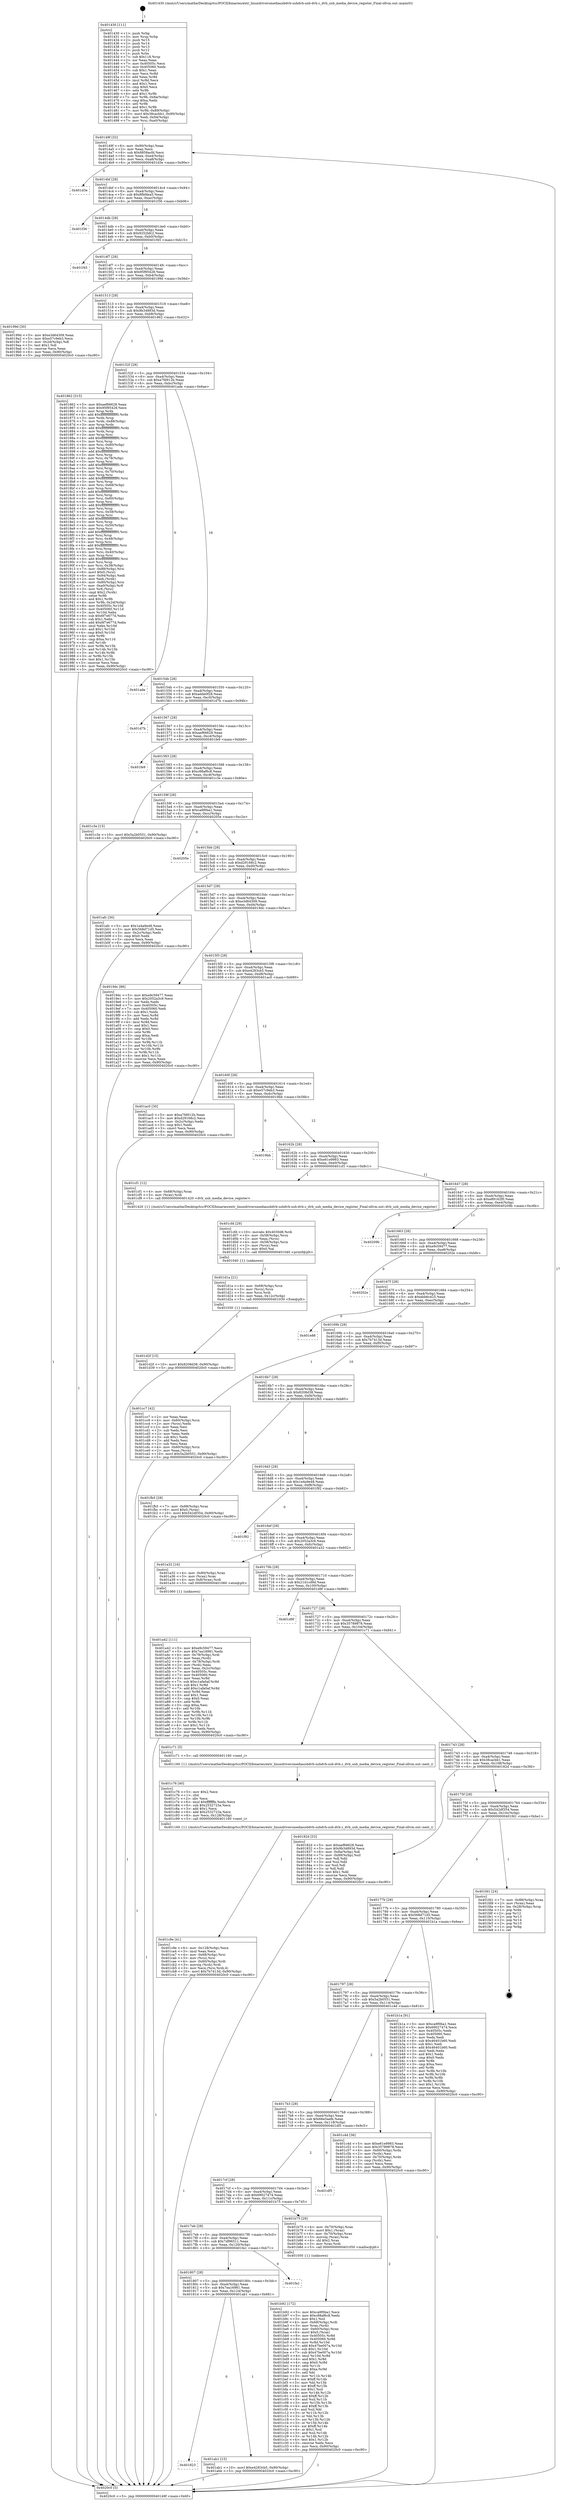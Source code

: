 digraph "0x401430" {
  label = "0x401430 (/mnt/c/Users/mathe/Desktop/tcc/POCII/binaries/extr_linuxdriversmediausbdvb-usbdvb-usb-dvb.c_dvb_usb_media_device_register_Final-ollvm.out::main(0))"
  labelloc = "t"
  node[shape=record]

  Entry [label="",width=0.3,height=0.3,shape=circle,fillcolor=black,style=filled]
  "0x40149f" [label="{
     0x40149f [32]\l
     | [instrs]\l
     &nbsp;&nbsp;0x40149f \<+6\>: mov -0x90(%rbp),%eax\l
     &nbsp;&nbsp;0x4014a5 \<+2\>: mov %eax,%ecx\l
     &nbsp;&nbsp;0x4014a7 \<+6\>: sub $0x8858acfd,%ecx\l
     &nbsp;&nbsp;0x4014ad \<+6\>: mov %eax,-0xa4(%rbp)\l
     &nbsp;&nbsp;0x4014b3 \<+6\>: mov %ecx,-0xa8(%rbp)\l
     &nbsp;&nbsp;0x4014b9 \<+6\>: je 0000000000401d3e \<main+0x90e\>\l
  }"]
  "0x401d3e" [label="{
     0x401d3e\l
  }", style=dashed]
  "0x4014bf" [label="{
     0x4014bf [28]\l
     | [instrs]\l
     &nbsp;&nbsp;0x4014bf \<+5\>: jmp 00000000004014c4 \<main+0x94\>\l
     &nbsp;&nbsp;0x4014c4 \<+6\>: mov -0xa4(%rbp),%eax\l
     &nbsp;&nbsp;0x4014ca \<+5\>: sub $0x8fbfdea5,%eax\l
     &nbsp;&nbsp;0x4014cf \<+6\>: mov %eax,-0xac(%rbp)\l
     &nbsp;&nbsp;0x4014d5 \<+6\>: je 0000000000401f36 \<main+0xb06\>\l
  }"]
  Exit [label="",width=0.3,height=0.3,shape=circle,fillcolor=black,style=filled,peripheries=2]
  "0x401f36" [label="{
     0x401f36\l
  }", style=dashed]
  "0x4014db" [label="{
     0x4014db [28]\l
     | [instrs]\l
     &nbsp;&nbsp;0x4014db \<+5\>: jmp 00000000004014e0 \<main+0xb0\>\l
     &nbsp;&nbsp;0x4014e0 \<+6\>: mov -0xa4(%rbp),%eax\l
     &nbsp;&nbsp;0x4014e6 \<+5\>: sub $0x9252bfc2,%eax\l
     &nbsp;&nbsp;0x4014eb \<+6\>: mov %eax,-0xb0(%rbp)\l
     &nbsp;&nbsp;0x4014f1 \<+6\>: je 0000000000401f45 \<main+0xb15\>\l
  }"]
  "0x401d2f" [label="{
     0x401d2f [15]\l
     | [instrs]\l
     &nbsp;&nbsp;0x401d2f \<+10\>: movl $0x8208d38,-0x90(%rbp)\l
     &nbsp;&nbsp;0x401d39 \<+5\>: jmp 00000000004020c0 \<main+0xc90\>\l
  }"]
  "0x401f45" [label="{
     0x401f45\l
  }", style=dashed]
  "0x4014f7" [label="{
     0x4014f7 [28]\l
     | [instrs]\l
     &nbsp;&nbsp;0x4014f7 \<+5\>: jmp 00000000004014fc \<main+0xcc\>\l
     &nbsp;&nbsp;0x4014fc \<+6\>: mov -0xa4(%rbp),%eax\l
     &nbsp;&nbsp;0x401502 \<+5\>: sub $0x95f95428,%eax\l
     &nbsp;&nbsp;0x401507 \<+6\>: mov %eax,-0xb4(%rbp)\l
     &nbsp;&nbsp;0x40150d \<+6\>: je 000000000040199d \<main+0x56d\>\l
  }"]
  "0x401d1a" [label="{
     0x401d1a [21]\l
     | [instrs]\l
     &nbsp;&nbsp;0x401d1a \<+4\>: mov -0x68(%rbp),%rcx\l
     &nbsp;&nbsp;0x401d1e \<+3\>: mov (%rcx),%rcx\l
     &nbsp;&nbsp;0x401d21 \<+3\>: mov %rcx,%rdi\l
     &nbsp;&nbsp;0x401d24 \<+6\>: mov %eax,-0x12c(%rbp)\l
     &nbsp;&nbsp;0x401d2a \<+5\>: call 0000000000401030 \<free@plt\>\l
     | [calls]\l
     &nbsp;&nbsp;0x401030 \{1\} (unknown)\l
  }"]
  "0x40199d" [label="{
     0x40199d [30]\l
     | [instrs]\l
     &nbsp;&nbsp;0x40199d \<+5\>: mov $0xe3d64309,%eax\l
     &nbsp;&nbsp;0x4019a2 \<+5\>: mov $0xe57c9eb3,%ecx\l
     &nbsp;&nbsp;0x4019a7 \<+3\>: mov -0x2d(%rbp),%dl\l
     &nbsp;&nbsp;0x4019aa \<+3\>: test $0x1,%dl\l
     &nbsp;&nbsp;0x4019ad \<+3\>: cmovne %ecx,%eax\l
     &nbsp;&nbsp;0x4019b0 \<+6\>: mov %eax,-0x90(%rbp)\l
     &nbsp;&nbsp;0x4019b6 \<+5\>: jmp 00000000004020c0 \<main+0xc90\>\l
  }"]
  "0x401513" [label="{
     0x401513 [28]\l
     | [instrs]\l
     &nbsp;&nbsp;0x401513 \<+5\>: jmp 0000000000401518 \<main+0xe8\>\l
     &nbsp;&nbsp;0x401518 \<+6\>: mov -0xa4(%rbp),%eax\l
     &nbsp;&nbsp;0x40151e \<+5\>: sub $0x9b34893d,%eax\l
     &nbsp;&nbsp;0x401523 \<+6\>: mov %eax,-0xb8(%rbp)\l
     &nbsp;&nbsp;0x401529 \<+6\>: je 0000000000401862 \<main+0x432\>\l
  }"]
  "0x401cfd" [label="{
     0x401cfd [29]\l
     | [instrs]\l
     &nbsp;&nbsp;0x401cfd \<+10\>: movabs $0x4030d6,%rdi\l
     &nbsp;&nbsp;0x401d07 \<+4\>: mov -0x58(%rbp),%rcx\l
     &nbsp;&nbsp;0x401d0b \<+2\>: mov %eax,(%rcx)\l
     &nbsp;&nbsp;0x401d0d \<+4\>: mov -0x58(%rbp),%rcx\l
     &nbsp;&nbsp;0x401d11 \<+2\>: mov (%rcx),%esi\l
     &nbsp;&nbsp;0x401d13 \<+2\>: mov $0x0,%al\l
     &nbsp;&nbsp;0x401d15 \<+5\>: call 0000000000401040 \<printf@plt\>\l
     | [calls]\l
     &nbsp;&nbsp;0x401040 \{1\} (unknown)\l
  }"]
  "0x401862" [label="{
     0x401862 [315]\l
     | [instrs]\l
     &nbsp;&nbsp;0x401862 \<+5\>: mov $0xaef66628,%eax\l
     &nbsp;&nbsp;0x401867 \<+5\>: mov $0x95f95428,%ecx\l
     &nbsp;&nbsp;0x40186c \<+3\>: mov %rsp,%rdx\l
     &nbsp;&nbsp;0x40186f \<+4\>: add $0xfffffffffffffff0,%rdx\l
     &nbsp;&nbsp;0x401873 \<+3\>: mov %rdx,%rsp\l
     &nbsp;&nbsp;0x401876 \<+7\>: mov %rdx,-0x88(%rbp)\l
     &nbsp;&nbsp;0x40187d \<+3\>: mov %rsp,%rdx\l
     &nbsp;&nbsp;0x401880 \<+4\>: add $0xfffffffffffffff0,%rdx\l
     &nbsp;&nbsp;0x401884 \<+3\>: mov %rdx,%rsp\l
     &nbsp;&nbsp;0x401887 \<+3\>: mov %rsp,%rsi\l
     &nbsp;&nbsp;0x40188a \<+4\>: add $0xfffffffffffffff0,%rsi\l
     &nbsp;&nbsp;0x40188e \<+3\>: mov %rsi,%rsp\l
     &nbsp;&nbsp;0x401891 \<+4\>: mov %rsi,-0x80(%rbp)\l
     &nbsp;&nbsp;0x401895 \<+3\>: mov %rsp,%rsi\l
     &nbsp;&nbsp;0x401898 \<+4\>: add $0xfffffffffffffff0,%rsi\l
     &nbsp;&nbsp;0x40189c \<+3\>: mov %rsi,%rsp\l
     &nbsp;&nbsp;0x40189f \<+4\>: mov %rsi,-0x78(%rbp)\l
     &nbsp;&nbsp;0x4018a3 \<+3\>: mov %rsp,%rsi\l
     &nbsp;&nbsp;0x4018a6 \<+4\>: add $0xfffffffffffffff0,%rsi\l
     &nbsp;&nbsp;0x4018aa \<+3\>: mov %rsi,%rsp\l
     &nbsp;&nbsp;0x4018ad \<+4\>: mov %rsi,-0x70(%rbp)\l
     &nbsp;&nbsp;0x4018b1 \<+3\>: mov %rsp,%rsi\l
     &nbsp;&nbsp;0x4018b4 \<+4\>: add $0xfffffffffffffff0,%rsi\l
     &nbsp;&nbsp;0x4018b8 \<+3\>: mov %rsi,%rsp\l
     &nbsp;&nbsp;0x4018bb \<+4\>: mov %rsi,-0x68(%rbp)\l
     &nbsp;&nbsp;0x4018bf \<+3\>: mov %rsp,%rsi\l
     &nbsp;&nbsp;0x4018c2 \<+4\>: add $0xfffffffffffffff0,%rsi\l
     &nbsp;&nbsp;0x4018c6 \<+3\>: mov %rsi,%rsp\l
     &nbsp;&nbsp;0x4018c9 \<+4\>: mov %rsi,-0x60(%rbp)\l
     &nbsp;&nbsp;0x4018cd \<+3\>: mov %rsp,%rsi\l
     &nbsp;&nbsp;0x4018d0 \<+4\>: add $0xfffffffffffffff0,%rsi\l
     &nbsp;&nbsp;0x4018d4 \<+3\>: mov %rsi,%rsp\l
     &nbsp;&nbsp;0x4018d7 \<+4\>: mov %rsi,-0x58(%rbp)\l
     &nbsp;&nbsp;0x4018db \<+3\>: mov %rsp,%rsi\l
     &nbsp;&nbsp;0x4018de \<+4\>: add $0xfffffffffffffff0,%rsi\l
     &nbsp;&nbsp;0x4018e2 \<+3\>: mov %rsi,%rsp\l
     &nbsp;&nbsp;0x4018e5 \<+4\>: mov %rsi,-0x50(%rbp)\l
     &nbsp;&nbsp;0x4018e9 \<+3\>: mov %rsp,%rsi\l
     &nbsp;&nbsp;0x4018ec \<+4\>: add $0xfffffffffffffff0,%rsi\l
     &nbsp;&nbsp;0x4018f0 \<+3\>: mov %rsi,%rsp\l
     &nbsp;&nbsp;0x4018f3 \<+4\>: mov %rsi,-0x48(%rbp)\l
     &nbsp;&nbsp;0x4018f7 \<+3\>: mov %rsp,%rsi\l
     &nbsp;&nbsp;0x4018fa \<+4\>: add $0xfffffffffffffff0,%rsi\l
     &nbsp;&nbsp;0x4018fe \<+3\>: mov %rsi,%rsp\l
     &nbsp;&nbsp;0x401901 \<+4\>: mov %rsi,-0x40(%rbp)\l
     &nbsp;&nbsp;0x401905 \<+3\>: mov %rsp,%rsi\l
     &nbsp;&nbsp;0x401908 \<+4\>: add $0xfffffffffffffff0,%rsi\l
     &nbsp;&nbsp;0x40190c \<+3\>: mov %rsi,%rsp\l
     &nbsp;&nbsp;0x40190f \<+4\>: mov %rsi,-0x38(%rbp)\l
     &nbsp;&nbsp;0x401913 \<+7\>: mov -0x88(%rbp),%rsi\l
     &nbsp;&nbsp;0x40191a \<+6\>: movl $0x0,(%rsi)\l
     &nbsp;&nbsp;0x401920 \<+6\>: mov -0x94(%rbp),%edi\l
     &nbsp;&nbsp;0x401926 \<+2\>: mov %edi,(%rdx)\l
     &nbsp;&nbsp;0x401928 \<+4\>: mov -0x80(%rbp),%rsi\l
     &nbsp;&nbsp;0x40192c \<+7\>: mov -0xa0(%rbp),%r8\l
     &nbsp;&nbsp;0x401933 \<+3\>: mov %r8,(%rsi)\l
     &nbsp;&nbsp;0x401936 \<+3\>: cmpl $0x2,(%rdx)\l
     &nbsp;&nbsp;0x401939 \<+4\>: setne %r9b\l
     &nbsp;&nbsp;0x40193d \<+4\>: and $0x1,%r9b\l
     &nbsp;&nbsp;0x401941 \<+4\>: mov %r9b,-0x2d(%rbp)\l
     &nbsp;&nbsp;0x401945 \<+8\>: mov 0x40505c,%r10d\l
     &nbsp;&nbsp;0x40194d \<+8\>: mov 0x405060,%r11d\l
     &nbsp;&nbsp;0x401955 \<+3\>: mov %r10d,%ebx\l
     &nbsp;&nbsp;0x401958 \<+6\>: sub $0x6f7e677d,%ebx\l
     &nbsp;&nbsp;0x40195e \<+3\>: sub $0x1,%ebx\l
     &nbsp;&nbsp;0x401961 \<+6\>: add $0x6f7e677d,%ebx\l
     &nbsp;&nbsp;0x401967 \<+4\>: imul %ebx,%r10d\l
     &nbsp;&nbsp;0x40196b \<+4\>: and $0x1,%r10d\l
     &nbsp;&nbsp;0x40196f \<+4\>: cmp $0x0,%r10d\l
     &nbsp;&nbsp;0x401973 \<+4\>: sete %r9b\l
     &nbsp;&nbsp;0x401977 \<+4\>: cmp $0xa,%r11d\l
     &nbsp;&nbsp;0x40197b \<+4\>: setl %r14b\l
     &nbsp;&nbsp;0x40197f \<+3\>: mov %r9b,%r15b\l
     &nbsp;&nbsp;0x401982 \<+3\>: and %r14b,%r15b\l
     &nbsp;&nbsp;0x401985 \<+3\>: xor %r14b,%r9b\l
     &nbsp;&nbsp;0x401988 \<+3\>: or %r9b,%r15b\l
     &nbsp;&nbsp;0x40198b \<+4\>: test $0x1,%r15b\l
     &nbsp;&nbsp;0x40198f \<+3\>: cmovne %ecx,%eax\l
     &nbsp;&nbsp;0x401992 \<+6\>: mov %eax,-0x90(%rbp)\l
     &nbsp;&nbsp;0x401998 \<+5\>: jmp 00000000004020c0 \<main+0xc90\>\l
  }"]
  "0x40152f" [label="{
     0x40152f [28]\l
     | [instrs]\l
     &nbsp;&nbsp;0x40152f \<+5\>: jmp 0000000000401534 \<main+0x104\>\l
     &nbsp;&nbsp;0x401534 \<+6\>: mov -0xa4(%rbp),%eax\l
     &nbsp;&nbsp;0x40153a \<+5\>: sub $0xa7fd912b,%eax\l
     &nbsp;&nbsp;0x40153f \<+6\>: mov %eax,-0xbc(%rbp)\l
     &nbsp;&nbsp;0x401545 \<+6\>: je 0000000000401ade \<main+0x6ae\>\l
  }"]
  "0x401c9e" [label="{
     0x401c9e [41]\l
     | [instrs]\l
     &nbsp;&nbsp;0x401c9e \<+6\>: mov -0x128(%rbp),%ecx\l
     &nbsp;&nbsp;0x401ca4 \<+3\>: imul %eax,%ecx\l
     &nbsp;&nbsp;0x401ca7 \<+4\>: mov -0x68(%rbp),%rsi\l
     &nbsp;&nbsp;0x401cab \<+3\>: mov (%rsi),%rsi\l
     &nbsp;&nbsp;0x401cae \<+4\>: mov -0x60(%rbp),%rdi\l
     &nbsp;&nbsp;0x401cb2 \<+3\>: movslq (%rdi),%rdi\l
     &nbsp;&nbsp;0x401cb5 \<+3\>: mov %ecx,(%rsi,%rdi,4)\l
     &nbsp;&nbsp;0x401cb8 \<+10\>: movl $0x7b7413d,-0x90(%rbp)\l
     &nbsp;&nbsp;0x401cc2 \<+5\>: jmp 00000000004020c0 \<main+0xc90\>\l
  }"]
  "0x401ade" [label="{
     0x401ade\l
  }", style=dashed]
  "0x40154b" [label="{
     0x40154b [28]\l
     | [instrs]\l
     &nbsp;&nbsp;0x40154b \<+5\>: jmp 0000000000401550 \<main+0x120\>\l
     &nbsp;&nbsp;0x401550 \<+6\>: mov -0xa4(%rbp),%eax\l
     &nbsp;&nbsp;0x401556 \<+5\>: sub $0xadde0f28,%eax\l
     &nbsp;&nbsp;0x40155b \<+6\>: mov %eax,-0xc0(%rbp)\l
     &nbsp;&nbsp;0x401561 \<+6\>: je 0000000000401d7b \<main+0x94b\>\l
  }"]
  "0x401c76" [label="{
     0x401c76 [40]\l
     | [instrs]\l
     &nbsp;&nbsp;0x401c76 \<+5\>: mov $0x2,%ecx\l
     &nbsp;&nbsp;0x401c7b \<+1\>: cltd\l
     &nbsp;&nbsp;0x401c7c \<+2\>: idiv %ecx\l
     &nbsp;&nbsp;0x401c7e \<+6\>: imul $0xfffffffe,%edx,%ecx\l
     &nbsp;&nbsp;0x401c84 \<+6\>: sub $0x2532723a,%ecx\l
     &nbsp;&nbsp;0x401c8a \<+3\>: add $0x1,%ecx\l
     &nbsp;&nbsp;0x401c8d \<+6\>: add $0x2532723a,%ecx\l
     &nbsp;&nbsp;0x401c93 \<+6\>: mov %ecx,-0x128(%rbp)\l
     &nbsp;&nbsp;0x401c99 \<+5\>: call 0000000000401160 \<next_i\>\l
     | [calls]\l
     &nbsp;&nbsp;0x401160 \{1\} (/mnt/c/Users/mathe/Desktop/tcc/POCII/binaries/extr_linuxdriversmediausbdvb-usbdvb-usb-dvb.c_dvb_usb_media_device_register_Final-ollvm.out::next_i)\l
  }"]
  "0x401d7b" [label="{
     0x401d7b\l
  }", style=dashed]
  "0x401567" [label="{
     0x401567 [28]\l
     | [instrs]\l
     &nbsp;&nbsp;0x401567 \<+5\>: jmp 000000000040156c \<main+0x13c\>\l
     &nbsp;&nbsp;0x40156c \<+6\>: mov -0xa4(%rbp),%eax\l
     &nbsp;&nbsp;0x401572 \<+5\>: sub $0xaef66628,%eax\l
     &nbsp;&nbsp;0x401577 \<+6\>: mov %eax,-0xc4(%rbp)\l
     &nbsp;&nbsp;0x40157d \<+6\>: je 0000000000401fe9 \<main+0xbb9\>\l
  }"]
  "0x401b92" [label="{
     0x401b92 [172]\l
     | [instrs]\l
     &nbsp;&nbsp;0x401b92 \<+5\>: mov $0xca9f0ba1,%ecx\l
     &nbsp;&nbsp;0x401b97 \<+5\>: mov $0xc88af6c8,%edx\l
     &nbsp;&nbsp;0x401b9c \<+3\>: mov $0x1,%sil\l
     &nbsp;&nbsp;0x401b9f \<+4\>: mov -0x68(%rbp),%rdi\l
     &nbsp;&nbsp;0x401ba3 \<+3\>: mov %rax,(%rdi)\l
     &nbsp;&nbsp;0x401ba6 \<+4\>: mov -0x60(%rbp),%rax\l
     &nbsp;&nbsp;0x401baa \<+6\>: movl $0x0,(%rax)\l
     &nbsp;&nbsp;0x401bb0 \<+8\>: mov 0x40505c,%r8d\l
     &nbsp;&nbsp;0x401bb8 \<+8\>: mov 0x405060,%r9d\l
     &nbsp;&nbsp;0x401bc0 \<+3\>: mov %r8d,%r10d\l
     &nbsp;&nbsp;0x401bc3 \<+7\>: add $0x47be007a,%r10d\l
     &nbsp;&nbsp;0x401bca \<+4\>: sub $0x1,%r10d\l
     &nbsp;&nbsp;0x401bce \<+7\>: sub $0x47be007a,%r10d\l
     &nbsp;&nbsp;0x401bd5 \<+4\>: imul %r10d,%r8d\l
     &nbsp;&nbsp;0x401bd9 \<+4\>: and $0x1,%r8d\l
     &nbsp;&nbsp;0x401bdd \<+4\>: cmp $0x0,%r8d\l
     &nbsp;&nbsp;0x401be1 \<+4\>: sete %r11b\l
     &nbsp;&nbsp;0x401be5 \<+4\>: cmp $0xa,%r9d\l
     &nbsp;&nbsp;0x401be9 \<+3\>: setl %bl\l
     &nbsp;&nbsp;0x401bec \<+3\>: mov %r11b,%r14b\l
     &nbsp;&nbsp;0x401bef \<+4\>: xor $0xff,%r14b\l
     &nbsp;&nbsp;0x401bf3 \<+3\>: mov %bl,%r15b\l
     &nbsp;&nbsp;0x401bf6 \<+4\>: xor $0xff,%r15b\l
     &nbsp;&nbsp;0x401bfa \<+4\>: xor $0x1,%sil\l
     &nbsp;&nbsp;0x401bfe \<+3\>: mov %r14b,%r12b\l
     &nbsp;&nbsp;0x401c01 \<+4\>: and $0xff,%r12b\l
     &nbsp;&nbsp;0x401c05 \<+3\>: and %sil,%r11b\l
     &nbsp;&nbsp;0x401c08 \<+3\>: mov %r15b,%r13b\l
     &nbsp;&nbsp;0x401c0b \<+4\>: and $0xff,%r13b\l
     &nbsp;&nbsp;0x401c0f \<+3\>: and %sil,%bl\l
     &nbsp;&nbsp;0x401c12 \<+3\>: or %r11b,%r12b\l
     &nbsp;&nbsp;0x401c15 \<+3\>: or %bl,%r13b\l
     &nbsp;&nbsp;0x401c18 \<+3\>: xor %r13b,%r12b\l
     &nbsp;&nbsp;0x401c1b \<+3\>: or %r15b,%r14b\l
     &nbsp;&nbsp;0x401c1e \<+4\>: xor $0xff,%r14b\l
     &nbsp;&nbsp;0x401c22 \<+4\>: or $0x1,%sil\l
     &nbsp;&nbsp;0x401c26 \<+3\>: and %sil,%r14b\l
     &nbsp;&nbsp;0x401c29 \<+3\>: or %r14b,%r12b\l
     &nbsp;&nbsp;0x401c2c \<+4\>: test $0x1,%r12b\l
     &nbsp;&nbsp;0x401c30 \<+3\>: cmovne %edx,%ecx\l
     &nbsp;&nbsp;0x401c33 \<+6\>: mov %ecx,-0x90(%rbp)\l
     &nbsp;&nbsp;0x401c39 \<+5\>: jmp 00000000004020c0 \<main+0xc90\>\l
  }"]
  "0x401fe9" [label="{
     0x401fe9\l
  }", style=dashed]
  "0x401583" [label="{
     0x401583 [28]\l
     | [instrs]\l
     &nbsp;&nbsp;0x401583 \<+5\>: jmp 0000000000401588 \<main+0x158\>\l
     &nbsp;&nbsp;0x401588 \<+6\>: mov -0xa4(%rbp),%eax\l
     &nbsp;&nbsp;0x40158e \<+5\>: sub $0xc88af6c8,%eax\l
     &nbsp;&nbsp;0x401593 \<+6\>: mov %eax,-0xc8(%rbp)\l
     &nbsp;&nbsp;0x401599 \<+6\>: je 0000000000401c3e \<main+0x80e\>\l
  }"]
  "0x401823" [label="{
     0x401823\l
  }", style=dashed]
  "0x401c3e" [label="{
     0x401c3e [15]\l
     | [instrs]\l
     &nbsp;&nbsp;0x401c3e \<+10\>: movl $0x5a2b0551,-0x90(%rbp)\l
     &nbsp;&nbsp;0x401c48 \<+5\>: jmp 00000000004020c0 \<main+0xc90\>\l
  }"]
  "0x40159f" [label="{
     0x40159f [28]\l
     | [instrs]\l
     &nbsp;&nbsp;0x40159f \<+5\>: jmp 00000000004015a4 \<main+0x174\>\l
     &nbsp;&nbsp;0x4015a4 \<+6\>: mov -0xa4(%rbp),%eax\l
     &nbsp;&nbsp;0x4015aa \<+5\>: sub $0xca9f0ba1,%eax\l
     &nbsp;&nbsp;0x4015af \<+6\>: mov %eax,-0xcc(%rbp)\l
     &nbsp;&nbsp;0x4015b5 \<+6\>: je 000000000040205e \<main+0xc2e\>\l
  }"]
  "0x401ab1" [label="{
     0x401ab1 [15]\l
     | [instrs]\l
     &nbsp;&nbsp;0x401ab1 \<+10\>: movl $0xe4283cb5,-0x90(%rbp)\l
     &nbsp;&nbsp;0x401abb \<+5\>: jmp 00000000004020c0 \<main+0xc90\>\l
  }"]
  "0x40205e" [label="{
     0x40205e\l
  }", style=dashed]
  "0x4015bb" [label="{
     0x4015bb [28]\l
     | [instrs]\l
     &nbsp;&nbsp;0x4015bb \<+5\>: jmp 00000000004015c0 \<main+0x190\>\l
     &nbsp;&nbsp;0x4015c0 \<+6\>: mov -0xa4(%rbp),%eax\l
     &nbsp;&nbsp;0x4015c6 \<+5\>: sub $0xd29168c2,%eax\l
     &nbsp;&nbsp;0x4015cb \<+6\>: mov %eax,-0xd0(%rbp)\l
     &nbsp;&nbsp;0x4015d1 \<+6\>: je 0000000000401afc \<main+0x6cc\>\l
  }"]
  "0x401807" [label="{
     0x401807 [28]\l
     | [instrs]\l
     &nbsp;&nbsp;0x401807 \<+5\>: jmp 000000000040180c \<main+0x3dc\>\l
     &nbsp;&nbsp;0x40180c \<+6\>: mov -0xa4(%rbp),%eax\l
     &nbsp;&nbsp;0x401812 \<+5\>: sub $0x7ea16981,%eax\l
     &nbsp;&nbsp;0x401817 \<+6\>: mov %eax,-0x124(%rbp)\l
     &nbsp;&nbsp;0x40181d \<+6\>: je 0000000000401ab1 \<main+0x681\>\l
  }"]
  "0x401afc" [label="{
     0x401afc [30]\l
     | [instrs]\l
     &nbsp;&nbsp;0x401afc \<+5\>: mov $0x1e4a9e48,%eax\l
     &nbsp;&nbsp;0x401b01 \<+5\>: mov $0x568d71d5,%ecx\l
     &nbsp;&nbsp;0x401b06 \<+3\>: mov -0x2c(%rbp),%edx\l
     &nbsp;&nbsp;0x401b09 \<+3\>: cmp $0x0,%edx\l
     &nbsp;&nbsp;0x401b0c \<+3\>: cmove %ecx,%eax\l
     &nbsp;&nbsp;0x401b0f \<+6\>: mov %eax,-0x90(%rbp)\l
     &nbsp;&nbsp;0x401b15 \<+5\>: jmp 00000000004020c0 \<main+0xc90\>\l
  }"]
  "0x4015d7" [label="{
     0x4015d7 [28]\l
     | [instrs]\l
     &nbsp;&nbsp;0x4015d7 \<+5\>: jmp 00000000004015dc \<main+0x1ac\>\l
     &nbsp;&nbsp;0x4015dc \<+6\>: mov -0xa4(%rbp),%eax\l
     &nbsp;&nbsp;0x4015e2 \<+5\>: sub $0xe3d64309,%eax\l
     &nbsp;&nbsp;0x4015e7 \<+6\>: mov %eax,-0xd4(%rbp)\l
     &nbsp;&nbsp;0x4015ed \<+6\>: je 00000000004019dc \<main+0x5ac\>\l
  }"]
  "0x401fa1" [label="{
     0x401fa1\l
  }", style=dashed]
  "0x4019dc" [label="{
     0x4019dc [86]\l
     | [instrs]\l
     &nbsp;&nbsp;0x4019dc \<+5\>: mov $0xe9c59477,%eax\l
     &nbsp;&nbsp;0x4019e1 \<+5\>: mov $0x2052a3c9,%ecx\l
     &nbsp;&nbsp;0x4019e6 \<+2\>: xor %edx,%edx\l
     &nbsp;&nbsp;0x4019e8 \<+7\>: mov 0x40505c,%esi\l
     &nbsp;&nbsp;0x4019ef \<+7\>: mov 0x405060,%edi\l
     &nbsp;&nbsp;0x4019f6 \<+3\>: sub $0x1,%edx\l
     &nbsp;&nbsp;0x4019f9 \<+3\>: mov %esi,%r8d\l
     &nbsp;&nbsp;0x4019fc \<+3\>: add %edx,%r8d\l
     &nbsp;&nbsp;0x4019ff \<+4\>: imul %r8d,%esi\l
     &nbsp;&nbsp;0x401a03 \<+3\>: and $0x1,%esi\l
     &nbsp;&nbsp;0x401a06 \<+3\>: cmp $0x0,%esi\l
     &nbsp;&nbsp;0x401a09 \<+4\>: sete %r9b\l
     &nbsp;&nbsp;0x401a0d \<+3\>: cmp $0xa,%edi\l
     &nbsp;&nbsp;0x401a10 \<+4\>: setl %r10b\l
     &nbsp;&nbsp;0x401a14 \<+3\>: mov %r9b,%r11b\l
     &nbsp;&nbsp;0x401a17 \<+3\>: and %r10b,%r11b\l
     &nbsp;&nbsp;0x401a1a \<+3\>: xor %r10b,%r9b\l
     &nbsp;&nbsp;0x401a1d \<+3\>: or %r9b,%r11b\l
     &nbsp;&nbsp;0x401a20 \<+4\>: test $0x1,%r11b\l
     &nbsp;&nbsp;0x401a24 \<+3\>: cmovne %ecx,%eax\l
     &nbsp;&nbsp;0x401a27 \<+6\>: mov %eax,-0x90(%rbp)\l
     &nbsp;&nbsp;0x401a2d \<+5\>: jmp 00000000004020c0 \<main+0xc90\>\l
  }"]
  "0x4015f3" [label="{
     0x4015f3 [28]\l
     | [instrs]\l
     &nbsp;&nbsp;0x4015f3 \<+5\>: jmp 00000000004015f8 \<main+0x1c8\>\l
     &nbsp;&nbsp;0x4015f8 \<+6\>: mov -0xa4(%rbp),%eax\l
     &nbsp;&nbsp;0x4015fe \<+5\>: sub $0xe4283cb5,%eax\l
     &nbsp;&nbsp;0x401603 \<+6\>: mov %eax,-0xd8(%rbp)\l
     &nbsp;&nbsp;0x401609 \<+6\>: je 0000000000401ac0 \<main+0x690\>\l
  }"]
  "0x4017eb" [label="{
     0x4017eb [28]\l
     | [instrs]\l
     &nbsp;&nbsp;0x4017eb \<+5\>: jmp 00000000004017f0 \<main+0x3c0\>\l
     &nbsp;&nbsp;0x4017f0 \<+6\>: mov -0xa4(%rbp),%eax\l
     &nbsp;&nbsp;0x4017f6 \<+5\>: sub $0x7df96511,%eax\l
     &nbsp;&nbsp;0x4017fb \<+6\>: mov %eax,-0x120(%rbp)\l
     &nbsp;&nbsp;0x401801 \<+6\>: je 0000000000401fa1 \<main+0xb71\>\l
  }"]
  "0x401ac0" [label="{
     0x401ac0 [30]\l
     | [instrs]\l
     &nbsp;&nbsp;0x401ac0 \<+5\>: mov $0xa7fd912b,%eax\l
     &nbsp;&nbsp;0x401ac5 \<+5\>: mov $0xd29168c2,%ecx\l
     &nbsp;&nbsp;0x401aca \<+3\>: mov -0x2c(%rbp),%edx\l
     &nbsp;&nbsp;0x401acd \<+3\>: cmp $0x1,%edx\l
     &nbsp;&nbsp;0x401ad0 \<+3\>: cmovl %ecx,%eax\l
     &nbsp;&nbsp;0x401ad3 \<+6\>: mov %eax,-0x90(%rbp)\l
     &nbsp;&nbsp;0x401ad9 \<+5\>: jmp 00000000004020c0 \<main+0xc90\>\l
  }"]
  "0x40160f" [label="{
     0x40160f [28]\l
     | [instrs]\l
     &nbsp;&nbsp;0x40160f \<+5\>: jmp 0000000000401614 \<main+0x1e4\>\l
     &nbsp;&nbsp;0x401614 \<+6\>: mov -0xa4(%rbp),%eax\l
     &nbsp;&nbsp;0x40161a \<+5\>: sub $0xe57c9eb3,%eax\l
     &nbsp;&nbsp;0x40161f \<+6\>: mov %eax,-0xdc(%rbp)\l
     &nbsp;&nbsp;0x401625 \<+6\>: je 00000000004019bb \<main+0x58b\>\l
  }"]
  "0x401b75" [label="{
     0x401b75 [29]\l
     | [instrs]\l
     &nbsp;&nbsp;0x401b75 \<+4\>: mov -0x70(%rbp),%rax\l
     &nbsp;&nbsp;0x401b79 \<+6\>: movl $0x1,(%rax)\l
     &nbsp;&nbsp;0x401b7f \<+4\>: mov -0x70(%rbp),%rax\l
     &nbsp;&nbsp;0x401b83 \<+3\>: movslq (%rax),%rax\l
     &nbsp;&nbsp;0x401b86 \<+4\>: shl $0x2,%rax\l
     &nbsp;&nbsp;0x401b8a \<+3\>: mov %rax,%rdi\l
     &nbsp;&nbsp;0x401b8d \<+5\>: call 0000000000401050 \<malloc@plt\>\l
     | [calls]\l
     &nbsp;&nbsp;0x401050 \{1\} (unknown)\l
  }"]
  "0x4019bb" [label="{
     0x4019bb\l
  }", style=dashed]
  "0x40162b" [label="{
     0x40162b [28]\l
     | [instrs]\l
     &nbsp;&nbsp;0x40162b \<+5\>: jmp 0000000000401630 \<main+0x200\>\l
     &nbsp;&nbsp;0x401630 \<+6\>: mov -0xa4(%rbp),%eax\l
     &nbsp;&nbsp;0x401636 \<+5\>: sub $0xe61e9983,%eax\l
     &nbsp;&nbsp;0x40163b \<+6\>: mov %eax,-0xe0(%rbp)\l
     &nbsp;&nbsp;0x401641 \<+6\>: je 0000000000401cf1 \<main+0x8c1\>\l
  }"]
  "0x4017cf" [label="{
     0x4017cf [28]\l
     | [instrs]\l
     &nbsp;&nbsp;0x4017cf \<+5\>: jmp 00000000004017d4 \<main+0x3a4\>\l
     &nbsp;&nbsp;0x4017d4 \<+6\>: mov -0xa4(%rbp),%eax\l
     &nbsp;&nbsp;0x4017da \<+5\>: sub $0x69027474,%eax\l
     &nbsp;&nbsp;0x4017df \<+6\>: mov %eax,-0x11c(%rbp)\l
     &nbsp;&nbsp;0x4017e5 \<+6\>: je 0000000000401b75 \<main+0x745\>\l
  }"]
  "0x401cf1" [label="{
     0x401cf1 [12]\l
     | [instrs]\l
     &nbsp;&nbsp;0x401cf1 \<+4\>: mov -0x68(%rbp),%rax\l
     &nbsp;&nbsp;0x401cf5 \<+3\>: mov (%rax),%rdi\l
     &nbsp;&nbsp;0x401cf8 \<+5\>: call 0000000000401420 \<dvb_usb_media_device_register\>\l
     | [calls]\l
     &nbsp;&nbsp;0x401420 \{1\} (/mnt/c/Users/mathe/Desktop/tcc/POCII/binaries/extr_linuxdriversmediausbdvb-usbdvb-usb-dvb.c_dvb_usb_media_device_register_Final-ollvm.out::dvb_usb_media_device_register)\l
  }"]
  "0x401647" [label="{
     0x401647 [28]\l
     | [instrs]\l
     &nbsp;&nbsp;0x401647 \<+5\>: jmp 000000000040164c \<main+0x21c\>\l
     &nbsp;&nbsp;0x40164c \<+6\>: mov -0xa4(%rbp),%eax\l
     &nbsp;&nbsp;0x401652 \<+5\>: sub $0xe89162f0,%eax\l
     &nbsp;&nbsp;0x401657 \<+6\>: mov %eax,-0xe4(%rbp)\l
     &nbsp;&nbsp;0x40165d \<+6\>: je 000000000040209b \<main+0xc6b\>\l
  }"]
  "0x401df5" [label="{
     0x401df5\l
  }", style=dashed]
  "0x40209b" [label="{
     0x40209b\l
  }", style=dashed]
  "0x401663" [label="{
     0x401663 [28]\l
     | [instrs]\l
     &nbsp;&nbsp;0x401663 \<+5\>: jmp 0000000000401668 \<main+0x238\>\l
     &nbsp;&nbsp;0x401668 \<+6\>: mov -0xa4(%rbp),%eax\l
     &nbsp;&nbsp;0x40166e \<+5\>: sub $0xe9c59477,%eax\l
     &nbsp;&nbsp;0x401673 \<+6\>: mov %eax,-0xe8(%rbp)\l
     &nbsp;&nbsp;0x401679 \<+6\>: je 000000000040202e \<main+0xbfe\>\l
  }"]
  "0x4017b3" [label="{
     0x4017b3 [28]\l
     | [instrs]\l
     &nbsp;&nbsp;0x4017b3 \<+5\>: jmp 00000000004017b8 \<main+0x388\>\l
     &nbsp;&nbsp;0x4017b8 \<+6\>: mov -0xa4(%rbp),%eax\l
     &nbsp;&nbsp;0x4017be \<+5\>: sub $0x66e5aefe,%eax\l
     &nbsp;&nbsp;0x4017c3 \<+6\>: mov %eax,-0x118(%rbp)\l
     &nbsp;&nbsp;0x4017c9 \<+6\>: je 0000000000401df5 \<main+0x9c5\>\l
  }"]
  "0x40202e" [label="{
     0x40202e\l
  }", style=dashed]
  "0x40167f" [label="{
     0x40167f [28]\l
     | [instrs]\l
     &nbsp;&nbsp;0x40167f \<+5\>: jmp 0000000000401684 \<main+0x254\>\l
     &nbsp;&nbsp;0x401684 \<+6\>: mov -0xa4(%rbp),%eax\l
     &nbsp;&nbsp;0x40168a \<+5\>: sub $0xebb6c425,%eax\l
     &nbsp;&nbsp;0x40168f \<+6\>: mov %eax,-0xec(%rbp)\l
     &nbsp;&nbsp;0x401695 \<+6\>: je 0000000000401e88 \<main+0xa58\>\l
  }"]
  "0x401c4d" [label="{
     0x401c4d [36]\l
     | [instrs]\l
     &nbsp;&nbsp;0x401c4d \<+5\>: mov $0xe61e9983,%eax\l
     &nbsp;&nbsp;0x401c52 \<+5\>: mov $0x35789878,%ecx\l
     &nbsp;&nbsp;0x401c57 \<+4\>: mov -0x60(%rbp),%rdx\l
     &nbsp;&nbsp;0x401c5b \<+2\>: mov (%rdx),%esi\l
     &nbsp;&nbsp;0x401c5d \<+4\>: mov -0x70(%rbp),%rdx\l
     &nbsp;&nbsp;0x401c61 \<+2\>: cmp (%rdx),%esi\l
     &nbsp;&nbsp;0x401c63 \<+3\>: cmovl %ecx,%eax\l
     &nbsp;&nbsp;0x401c66 \<+6\>: mov %eax,-0x90(%rbp)\l
     &nbsp;&nbsp;0x401c6c \<+5\>: jmp 00000000004020c0 \<main+0xc90\>\l
  }"]
  "0x401e88" [label="{
     0x401e88\l
  }", style=dashed]
  "0x40169b" [label="{
     0x40169b [28]\l
     | [instrs]\l
     &nbsp;&nbsp;0x40169b \<+5\>: jmp 00000000004016a0 \<main+0x270\>\l
     &nbsp;&nbsp;0x4016a0 \<+6\>: mov -0xa4(%rbp),%eax\l
     &nbsp;&nbsp;0x4016a6 \<+5\>: sub $0x7b7413d,%eax\l
     &nbsp;&nbsp;0x4016ab \<+6\>: mov %eax,-0xf0(%rbp)\l
     &nbsp;&nbsp;0x4016b1 \<+6\>: je 0000000000401cc7 \<main+0x897\>\l
  }"]
  "0x401797" [label="{
     0x401797 [28]\l
     | [instrs]\l
     &nbsp;&nbsp;0x401797 \<+5\>: jmp 000000000040179c \<main+0x36c\>\l
     &nbsp;&nbsp;0x40179c \<+6\>: mov -0xa4(%rbp),%eax\l
     &nbsp;&nbsp;0x4017a2 \<+5\>: sub $0x5a2b0551,%eax\l
     &nbsp;&nbsp;0x4017a7 \<+6\>: mov %eax,-0x114(%rbp)\l
     &nbsp;&nbsp;0x4017ad \<+6\>: je 0000000000401c4d \<main+0x81d\>\l
  }"]
  "0x401cc7" [label="{
     0x401cc7 [42]\l
     | [instrs]\l
     &nbsp;&nbsp;0x401cc7 \<+2\>: xor %eax,%eax\l
     &nbsp;&nbsp;0x401cc9 \<+4\>: mov -0x60(%rbp),%rcx\l
     &nbsp;&nbsp;0x401ccd \<+2\>: mov (%rcx),%edx\l
     &nbsp;&nbsp;0x401ccf \<+2\>: mov %eax,%esi\l
     &nbsp;&nbsp;0x401cd1 \<+2\>: sub %edx,%esi\l
     &nbsp;&nbsp;0x401cd3 \<+2\>: mov %eax,%edx\l
     &nbsp;&nbsp;0x401cd5 \<+3\>: sub $0x1,%edx\l
     &nbsp;&nbsp;0x401cd8 \<+2\>: add %edx,%esi\l
     &nbsp;&nbsp;0x401cda \<+2\>: sub %esi,%eax\l
     &nbsp;&nbsp;0x401cdc \<+4\>: mov -0x60(%rbp),%rcx\l
     &nbsp;&nbsp;0x401ce0 \<+2\>: mov %eax,(%rcx)\l
     &nbsp;&nbsp;0x401ce2 \<+10\>: movl $0x5a2b0551,-0x90(%rbp)\l
     &nbsp;&nbsp;0x401cec \<+5\>: jmp 00000000004020c0 \<main+0xc90\>\l
  }"]
  "0x4016b7" [label="{
     0x4016b7 [28]\l
     | [instrs]\l
     &nbsp;&nbsp;0x4016b7 \<+5\>: jmp 00000000004016bc \<main+0x28c\>\l
     &nbsp;&nbsp;0x4016bc \<+6\>: mov -0xa4(%rbp),%eax\l
     &nbsp;&nbsp;0x4016c2 \<+5\>: sub $0x8208d38,%eax\l
     &nbsp;&nbsp;0x4016c7 \<+6\>: mov %eax,-0xf4(%rbp)\l
     &nbsp;&nbsp;0x4016cd \<+6\>: je 0000000000401fb5 \<main+0xb85\>\l
  }"]
  "0x401b1a" [label="{
     0x401b1a [91]\l
     | [instrs]\l
     &nbsp;&nbsp;0x401b1a \<+5\>: mov $0xca9f0ba1,%eax\l
     &nbsp;&nbsp;0x401b1f \<+5\>: mov $0x69027474,%ecx\l
     &nbsp;&nbsp;0x401b24 \<+7\>: mov 0x40505c,%edx\l
     &nbsp;&nbsp;0x401b2b \<+7\>: mov 0x405060,%esi\l
     &nbsp;&nbsp;0x401b32 \<+2\>: mov %edx,%edi\l
     &nbsp;&nbsp;0x401b34 \<+6\>: sub $0x46401b60,%edi\l
     &nbsp;&nbsp;0x401b3a \<+3\>: sub $0x1,%edi\l
     &nbsp;&nbsp;0x401b3d \<+6\>: add $0x46401b60,%edi\l
     &nbsp;&nbsp;0x401b43 \<+3\>: imul %edi,%edx\l
     &nbsp;&nbsp;0x401b46 \<+3\>: and $0x1,%edx\l
     &nbsp;&nbsp;0x401b49 \<+3\>: cmp $0x0,%edx\l
     &nbsp;&nbsp;0x401b4c \<+4\>: sete %r8b\l
     &nbsp;&nbsp;0x401b50 \<+3\>: cmp $0xa,%esi\l
     &nbsp;&nbsp;0x401b53 \<+4\>: setl %r9b\l
     &nbsp;&nbsp;0x401b57 \<+3\>: mov %r8b,%r10b\l
     &nbsp;&nbsp;0x401b5a \<+3\>: and %r9b,%r10b\l
     &nbsp;&nbsp;0x401b5d \<+3\>: xor %r9b,%r8b\l
     &nbsp;&nbsp;0x401b60 \<+3\>: or %r8b,%r10b\l
     &nbsp;&nbsp;0x401b63 \<+4\>: test $0x1,%r10b\l
     &nbsp;&nbsp;0x401b67 \<+3\>: cmovne %ecx,%eax\l
     &nbsp;&nbsp;0x401b6a \<+6\>: mov %eax,-0x90(%rbp)\l
     &nbsp;&nbsp;0x401b70 \<+5\>: jmp 00000000004020c0 \<main+0xc90\>\l
  }"]
  "0x401fb5" [label="{
     0x401fb5 [28]\l
     | [instrs]\l
     &nbsp;&nbsp;0x401fb5 \<+7\>: mov -0x88(%rbp),%rax\l
     &nbsp;&nbsp;0x401fbc \<+6\>: movl $0x0,(%rax)\l
     &nbsp;&nbsp;0x401fc2 \<+10\>: movl $0x542df354,-0x90(%rbp)\l
     &nbsp;&nbsp;0x401fcc \<+5\>: jmp 00000000004020c0 \<main+0xc90\>\l
  }"]
  "0x4016d3" [label="{
     0x4016d3 [28]\l
     | [instrs]\l
     &nbsp;&nbsp;0x4016d3 \<+5\>: jmp 00000000004016d8 \<main+0x2a8\>\l
     &nbsp;&nbsp;0x4016d8 \<+6\>: mov -0xa4(%rbp),%eax\l
     &nbsp;&nbsp;0x4016de \<+5\>: sub $0x1e4a9e48,%eax\l
     &nbsp;&nbsp;0x4016e3 \<+6\>: mov %eax,-0xf8(%rbp)\l
     &nbsp;&nbsp;0x4016e9 \<+6\>: je 0000000000401f92 \<main+0xb62\>\l
  }"]
  "0x40177b" [label="{
     0x40177b [28]\l
     | [instrs]\l
     &nbsp;&nbsp;0x40177b \<+5\>: jmp 0000000000401780 \<main+0x350\>\l
     &nbsp;&nbsp;0x401780 \<+6\>: mov -0xa4(%rbp),%eax\l
     &nbsp;&nbsp;0x401786 \<+5\>: sub $0x568d71d5,%eax\l
     &nbsp;&nbsp;0x40178b \<+6\>: mov %eax,-0x110(%rbp)\l
     &nbsp;&nbsp;0x401791 \<+6\>: je 0000000000401b1a \<main+0x6ea\>\l
  }"]
  "0x401f92" [label="{
     0x401f92\l
  }", style=dashed]
  "0x4016ef" [label="{
     0x4016ef [28]\l
     | [instrs]\l
     &nbsp;&nbsp;0x4016ef \<+5\>: jmp 00000000004016f4 \<main+0x2c4\>\l
     &nbsp;&nbsp;0x4016f4 \<+6\>: mov -0xa4(%rbp),%eax\l
     &nbsp;&nbsp;0x4016fa \<+5\>: sub $0x2052a3c9,%eax\l
     &nbsp;&nbsp;0x4016ff \<+6\>: mov %eax,-0xfc(%rbp)\l
     &nbsp;&nbsp;0x401705 \<+6\>: je 0000000000401a32 \<main+0x602\>\l
  }"]
  "0x401fd1" [label="{
     0x401fd1 [24]\l
     | [instrs]\l
     &nbsp;&nbsp;0x401fd1 \<+7\>: mov -0x88(%rbp),%rax\l
     &nbsp;&nbsp;0x401fd8 \<+2\>: mov (%rax),%eax\l
     &nbsp;&nbsp;0x401fda \<+4\>: lea -0x28(%rbp),%rsp\l
     &nbsp;&nbsp;0x401fde \<+1\>: pop %rbx\l
     &nbsp;&nbsp;0x401fdf \<+2\>: pop %r12\l
     &nbsp;&nbsp;0x401fe1 \<+2\>: pop %r13\l
     &nbsp;&nbsp;0x401fe3 \<+2\>: pop %r14\l
     &nbsp;&nbsp;0x401fe5 \<+2\>: pop %r15\l
     &nbsp;&nbsp;0x401fe7 \<+1\>: pop %rbp\l
     &nbsp;&nbsp;0x401fe8 \<+1\>: ret\l
  }"]
  "0x401a32" [label="{
     0x401a32 [16]\l
     | [instrs]\l
     &nbsp;&nbsp;0x401a32 \<+4\>: mov -0x80(%rbp),%rax\l
     &nbsp;&nbsp;0x401a36 \<+3\>: mov (%rax),%rax\l
     &nbsp;&nbsp;0x401a39 \<+4\>: mov 0x8(%rax),%rdi\l
     &nbsp;&nbsp;0x401a3d \<+5\>: call 0000000000401060 \<atoi@plt\>\l
     | [calls]\l
     &nbsp;&nbsp;0x401060 \{1\} (unknown)\l
  }"]
  "0x40170b" [label="{
     0x40170b [28]\l
     | [instrs]\l
     &nbsp;&nbsp;0x40170b \<+5\>: jmp 0000000000401710 \<main+0x2e0\>\l
     &nbsp;&nbsp;0x401710 \<+6\>: mov -0xa4(%rbp),%eax\l
     &nbsp;&nbsp;0x401716 \<+5\>: sub $0x21d1cd9d,%eax\l
     &nbsp;&nbsp;0x40171b \<+6\>: mov %eax,-0x100(%rbp)\l
     &nbsp;&nbsp;0x401721 \<+6\>: je 0000000000401d9f \<main+0x96f\>\l
  }"]
  "0x401a42" [label="{
     0x401a42 [111]\l
     | [instrs]\l
     &nbsp;&nbsp;0x401a42 \<+5\>: mov $0xe9c59477,%ecx\l
     &nbsp;&nbsp;0x401a47 \<+5\>: mov $0x7ea16981,%edx\l
     &nbsp;&nbsp;0x401a4c \<+4\>: mov -0x78(%rbp),%rdi\l
     &nbsp;&nbsp;0x401a50 \<+2\>: mov %eax,(%rdi)\l
     &nbsp;&nbsp;0x401a52 \<+4\>: mov -0x78(%rbp),%rdi\l
     &nbsp;&nbsp;0x401a56 \<+2\>: mov (%rdi),%eax\l
     &nbsp;&nbsp;0x401a58 \<+3\>: mov %eax,-0x2c(%rbp)\l
     &nbsp;&nbsp;0x401a5b \<+7\>: mov 0x40505c,%eax\l
     &nbsp;&nbsp;0x401a62 \<+7\>: mov 0x405060,%esi\l
     &nbsp;&nbsp;0x401a69 \<+3\>: mov %eax,%r8d\l
     &nbsp;&nbsp;0x401a6c \<+7\>: sub $0xc1afa0af,%r8d\l
     &nbsp;&nbsp;0x401a73 \<+4\>: sub $0x1,%r8d\l
     &nbsp;&nbsp;0x401a77 \<+7\>: add $0xc1afa0af,%r8d\l
     &nbsp;&nbsp;0x401a7e \<+4\>: imul %r8d,%eax\l
     &nbsp;&nbsp;0x401a82 \<+3\>: and $0x1,%eax\l
     &nbsp;&nbsp;0x401a85 \<+3\>: cmp $0x0,%eax\l
     &nbsp;&nbsp;0x401a88 \<+4\>: sete %r9b\l
     &nbsp;&nbsp;0x401a8c \<+3\>: cmp $0xa,%esi\l
     &nbsp;&nbsp;0x401a8f \<+4\>: setl %r10b\l
     &nbsp;&nbsp;0x401a93 \<+3\>: mov %r9b,%r11b\l
     &nbsp;&nbsp;0x401a96 \<+3\>: and %r10b,%r11b\l
     &nbsp;&nbsp;0x401a99 \<+3\>: xor %r10b,%r9b\l
     &nbsp;&nbsp;0x401a9c \<+3\>: or %r9b,%r11b\l
     &nbsp;&nbsp;0x401a9f \<+4\>: test $0x1,%r11b\l
     &nbsp;&nbsp;0x401aa3 \<+3\>: cmovne %edx,%ecx\l
     &nbsp;&nbsp;0x401aa6 \<+6\>: mov %ecx,-0x90(%rbp)\l
     &nbsp;&nbsp;0x401aac \<+5\>: jmp 00000000004020c0 \<main+0xc90\>\l
  }"]
  "0x401d9f" [label="{
     0x401d9f\l
  }", style=dashed]
  "0x401727" [label="{
     0x401727 [28]\l
     | [instrs]\l
     &nbsp;&nbsp;0x401727 \<+5\>: jmp 000000000040172c \<main+0x2fc\>\l
     &nbsp;&nbsp;0x40172c \<+6\>: mov -0xa4(%rbp),%eax\l
     &nbsp;&nbsp;0x401732 \<+5\>: sub $0x35789878,%eax\l
     &nbsp;&nbsp;0x401737 \<+6\>: mov %eax,-0x104(%rbp)\l
     &nbsp;&nbsp;0x40173d \<+6\>: je 0000000000401c71 \<main+0x841\>\l
  }"]
  "0x401430" [label="{
     0x401430 [111]\l
     | [instrs]\l
     &nbsp;&nbsp;0x401430 \<+1\>: push %rbp\l
     &nbsp;&nbsp;0x401431 \<+3\>: mov %rsp,%rbp\l
     &nbsp;&nbsp;0x401434 \<+2\>: push %r15\l
     &nbsp;&nbsp;0x401436 \<+2\>: push %r14\l
     &nbsp;&nbsp;0x401438 \<+2\>: push %r13\l
     &nbsp;&nbsp;0x40143a \<+2\>: push %r12\l
     &nbsp;&nbsp;0x40143c \<+1\>: push %rbx\l
     &nbsp;&nbsp;0x40143d \<+7\>: sub $0x118,%rsp\l
     &nbsp;&nbsp;0x401444 \<+2\>: xor %eax,%eax\l
     &nbsp;&nbsp;0x401446 \<+7\>: mov 0x40505c,%ecx\l
     &nbsp;&nbsp;0x40144d \<+7\>: mov 0x405060,%edx\l
     &nbsp;&nbsp;0x401454 \<+3\>: sub $0x1,%eax\l
     &nbsp;&nbsp;0x401457 \<+3\>: mov %ecx,%r8d\l
     &nbsp;&nbsp;0x40145a \<+3\>: add %eax,%r8d\l
     &nbsp;&nbsp;0x40145d \<+4\>: imul %r8d,%ecx\l
     &nbsp;&nbsp;0x401461 \<+3\>: and $0x1,%ecx\l
     &nbsp;&nbsp;0x401464 \<+3\>: cmp $0x0,%ecx\l
     &nbsp;&nbsp;0x401467 \<+4\>: sete %r9b\l
     &nbsp;&nbsp;0x40146b \<+4\>: and $0x1,%r9b\l
     &nbsp;&nbsp;0x40146f \<+7\>: mov %r9b,-0x8a(%rbp)\l
     &nbsp;&nbsp;0x401476 \<+3\>: cmp $0xa,%edx\l
     &nbsp;&nbsp;0x401479 \<+4\>: setl %r9b\l
     &nbsp;&nbsp;0x40147d \<+4\>: and $0x1,%r9b\l
     &nbsp;&nbsp;0x401481 \<+7\>: mov %r9b,-0x89(%rbp)\l
     &nbsp;&nbsp;0x401488 \<+10\>: movl $0x38cacbb1,-0x90(%rbp)\l
     &nbsp;&nbsp;0x401492 \<+6\>: mov %edi,-0x94(%rbp)\l
     &nbsp;&nbsp;0x401498 \<+7\>: mov %rsi,-0xa0(%rbp)\l
  }"]
  "0x401c71" [label="{
     0x401c71 [5]\l
     | [instrs]\l
     &nbsp;&nbsp;0x401c71 \<+5\>: call 0000000000401160 \<next_i\>\l
     | [calls]\l
     &nbsp;&nbsp;0x401160 \{1\} (/mnt/c/Users/mathe/Desktop/tcc/POCII/binaries/extr_linuxdriversmediausbdvb-usbdvb-usb-dvb.c_dvb_usb_media_device_register_Final-ollvm.out::next_i)\l
  }"]
  "0x401743" [label="{
     0x401743 [28]\l
     | [instrs]\l
     &nbsp;&nbsp;0x401743 \<+5\>: jmp 0000000000401748 \<main+0x318\>\l
     &nbsp;&nbsp;0x401748 \<+6\>: mov -0xa4(%rbp),%eax\l
     &nbsp;&nbsp;0x40174e \<+5\>: sub $0x38cacbb1,%eax\l
     &nbsp;&nbsp;0x401753 \<+6\>: mov %eax,-0x108(%rbp)\l
     &nbsp;&nbsp;0x401759 \<+6\>: je 000000000040182d \<main+0x3fd\>\l
  }"]
  "0x4020c0" [label="{
     0x4020c0 [5]\l
     | [instrs]\l
     &nbsp;&nbsp;0x4020c0 \<+5\>: jmp 000000000040149f \<main+0x6f\>\l
  }"]
  "0x40182d" [label="{
     0x40182d [53]\l
     | [instrs]\l
     &nbsp;&nbsp;0x40182d \<+5\>: mov $0xaef66628,%eax\l
     &nbsp;&nbsp;0x401832 \<+5\>: mov $0x9b34893d,%ecx\l
     &nbsp;&nbsp;0x401837 \<+6\>: mov -0x8a(%rbp),%dl\l
     &nbsp;&nbsp;0x40183d \<+7\>: mov -0x89(%rbp),%sil\l
     &nbsp;&nbsp;0x401844 \<+3\>: mov %dl,%dil\l
     &nbsp;&nbsp;0x401847 \<+3\>: and %sil,%dil\l
     &nbsp;&nbsp;0x40184a \<+3\>: xor %sil,%dl\l
     &nbsp;&nbsp;0x40184d \<+3\>: or %dl,%dil\l
     &nbsp;&nbsp;0x401850 \<+4\>: test $0x1,%dil\l
     &nbsp;&nbsp;0x401854 \<+3\>: cmovne %ecx,%eax\l
     &nbsp;&nbsp;0x401857 \<+6\>: mov %eax,-0x90(%rbp)\l
     &nbsp;&nbsp;0x40185d \<+5\>: jmp 00000000004020c0 \<main+0xc90\>\l
  }"]
  "0x40175f" [label="{
     0x40175f [28]\l
     | [instrs]\l
     &nbsp;&nbsp;0x40175f \<+5\>: jmp 0000000000401764 \<main+0x334\>\l
     &nbsp;&nbsp;0x401764 \<+6\>: mov -0xa4(%rbp),%eax\l
     &nbsp;&nbsp;0x40176a \<+5\>: sub $0x542df354,%eax\l
     &nbsp;&nbsp;0x40176f \<+6\>: mov %eax,-0x10c(%rbp)\l
     &nbsp;&nbsp;0x401775 \<+6\>: je 0000000000401fd1 \<main+0xba1\>\l
  }"]
  Entry -> "0x401430" [label=" 1"]
  "0x40149f" -> "0x401d3e" [label=" 0"]
  "0x40149f" -> "0x4014bf" [label=" 18"]
  "0x401fd1" -> Exit [label=" 1"]
  "0x4014bf" -> "0x401f36" [label=" 0"]
  "0x4014bf" -> "0x4014db" [label=" 18"]
  "0x401fb5" -> "0x4020c0" [label=" 1"]
  "0x4014db" -> "0x401f45" [label=" 0"]
  "0x4014db" -> "0x4014f7" [label=" 18"]
  "0x401d2f" -> "0x4020c0" [label=" 1"]
  "0x4014f7" -> "0x40199d" [label=" 1"]
  "0x4014f7" -> "0x401513" [label=" 17"]
  "0x401d1a" -> "0x401d2f" [label=" 1"]
  "0x401513" -> "0x401862" [label=" 1"]
  "0x401513" -> "0x40152f" [label=" 16"]
  "0x401cfd" -> "0x401d1a" [label=" 1"]
  "0x40152f" -> "0x401ade" [label=" 0"]
  "0x40152f" -> "0x40154b" [label=" 16"]
  "0x401cf1" -> "0x401cfd" [label=" 1"]
  "0x40154b" -> "0x401d7b" [label=" 0"]
  "0x40154b" -> "0x401567" [label=" 16"]
  "0x401cc7" -> "0x4020c0" [label=" 1"]
  "0x401567" -> "0x401fe9" [label=" 0"]
  "0x401567" -> "0x401583" [label=" 16"]
  "0x401c9e" -> "0x4020c0" [label=" 1"]
  "0x401583" -> "0x401c3e" [label=" 1"]
  "0x401583" -> "0x40159f" [label=" 15"]
  "0x401c76" -> "0x401c9e" [label=" 1"]
  "0x40159f" -> "0x40205e" [label=" 0"]
  "0x40159f" -> "0x4015bb" [label=" 15"]
  "0x401c71" -> "0x401c76" [label=" 1"]
  "0x4015bb" -> "0x401afc" [label=" 1"]
  "0x4015bb" -> "0x4015d7" [label=" 14"]
  "0x401c3e" -> "0x4020c0" [label=" 1"]
  "0x4015d7" -> "0x4019dc" [label=" 1"]
  "0x4015d7" -> "0x4015f3" [label=" 13"]
  "0x401b92" -> "0x4020c0" [label=" 1"]
  "0x4015f3" -> "0x401ac0" [label=" 1"]
  "0x4015f3" -> "0x40160f" [label=" 12"]
  "0x401b1a" -> "0x4020c0" [label=" 1"]
  "0x40160f" -> "0x4019bb" [label=" 0"]
  "0x40160f" -> "0x40162b" [label=" 12"]
  "0x401afc" -> "0x4020c0" [label=" 1"]
  "0x40162b" -> "0x401cf1" [label=" 1"]
  "0x40162b" -> "0x401647" [label=" 11"]
  "0x401ab1" -> "0x4020c0" [label=" 1"]
  "0x401647" -> "0x40209b" [label=" 0"]
  "0x401647" -> "0x401663" [label=" 11"]
  "0x401807" -> "0x401823" [label=" 0"]
  "0x401663" -> "0x40202e" [label=" 0"]
  "0x401663" -> "0x40167f" [label=" 11"]
  "0x401c4d" -> "0x4020c0" [label=" 2"]
  "0x40167f" -> "0x401e88" [label=" 0"]
  "0x40167f" -> "0x40169b" [label=" 11"]
  "0x4017eb" -> "0x401807" [label=" 1"]
  "0x40169b" -> "0x401cc7" [label=" 1"]
  "0x40169b" -> "0x4016b7" [label=" 10"]
  "0x401b75" -> "0x401b92" [label=" 1"]
  "0x4016b7" -> "0x401fb5" [label=" 1"]
  "0x4016b7" -> "0x4016d3" [label=" 9"]
  "0x4017cf" -> "0x4017eb" [label=" 1"]
  "0x4016d3" -> "0x401f92" [label=" 0"]
  "0x4016d3" -> "0x4016ef" [label=" 9"]
  "0x401ac0" -> "0x4020c0" [label=" 1"]
  "0x4016ef" -> "0x401a32" [label=" 1"]
  "0x4016ef" -> "0x40170b" [label=" 8"]
  "0x4017b3" -> "0x4017cf" [label=" 2"]
  "0x40170b" -> "0x401d9f" [label=" 0"]
  "0x40170b" -> "0x401727" [label=" 8"]
  "0x401807" -> "0x401ab1" [label=" 1"]
  "0x401727" -> "0x401c71" [label=" 1"]
  "0x401727" -> "0x401743" [label=" 7"]
  "0x401797" -> "0x401c4d" [label=" 2"]
  "0x401743" -> "0x40182d" [label=" 1"]
  "0x401743" -> "0x40175f" [label=" 6"]
  "0x40182d" -> "0x4020c0" [label=" 1"]
  "0x401430" -> "0x40149f" [label=" 1"]
  "0x4020c0" -> "0x40149f" [label=" 17"]
  "0x401797" -> "0x4017b3" [label=" 2"]
  "0x401862" -> "0x4020c0" [label=" 1"]
  "0x40199d" -> "0x4020c0" [label=" 1"]
  "0x4019dc" -> "0x4020c0" [label=" 1"]
  "0x401a32" -> "0x401a42" [label=" 1"]
  "0x401a42" -> "0x4020c0" [label=" 1"]
  "0x4017b3" -> "0x401df5" [label=" 0"]
  "0x40175f" -> "0x401fd1" [label=" 1"]
  "0x40175f" -> "0x40177b" [label=" 5"]
  "0x4017cf" -> "0x401b75" [label=" 1"]
  "0x40177b" -> "0x401b1a" [label=" 1"]
  "0x40177b" -> "0x401797" [label=" 4"]
  "0x4017eb" -> "0x401fa1" [label=" 0"]
}
